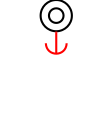 digraph G {
    graph [pad=0, ranksep="0.15"];
    fun [image="./function.png", margin=0, shape=none, label=""]

    timer [label="", shape=doublecircle, height=0.1, width=0.1]
    timer -> fun [arrowhead="curve", color="red"] 
}

